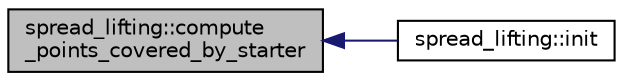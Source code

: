 digraph "spread_lifting::compute_points_covered_by_starter"
{
  edge [fontname="Helvetica",fontsize="10",labelfontname="Helvetica",labelfontsize="10"];
  node [fontname="Helvetica",fontsize="10",shape=record];
  rankdir="LR";
  Node26 [label="spread_lifting::compute\l_points_covered_by_starter",height=0.2,width=0.4,color="black", fillcolor="grey75", style="filled", fontcolor="black"];
  Node26 -> Node27 [dir="back",color="midnightblue",fontsize="10",style="solid",fontname="Helvetica"];
  Node27 [label="spread_lifting::init",height=0.2,width=0.4,color="black", fillcolor="white", style="filled",URL="$d7/de2/classspread__lifting.html#a7ea5d1a50aa878daebd72c0b95cdc893"];
}
